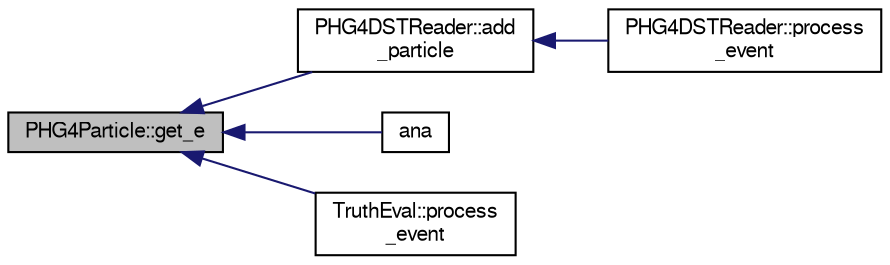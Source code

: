 digraph "PHG4Particle::get_e"
{
  bgcolor="transparent";
  edge [fontname="FreeSans",fontsize="10",labelfontname="FreeSans",labelfontsize="10"];
  node [fontname="FreeSans",fontsize="10",shape=record];
  rankdir="LR";
  Node1 [label="PHG4Particle::get_e",height=0.2,width=0.4,color="black", fillcolor="grey75", style="filled" fontcolor="black"];
  Node1 -> Node2 [dir="back",color="midnightblue",fontsize="10",style="solid",fontname="FreeSans"];
  Node2 [label="PHG4DSTReader::add\l_particle",height=0.2,width=0.4,color="black",URL="$d4/dc9/classPHG4DSTReader.html#a800782dd1b7ce1294a4760d71f609708",tooltip="add a particle and associated vertex if _save_vertex "];
  Node2 -> Node3 [dir="back",color="midnightblue",fontsize="10",style="solid",fontname="FreeSans"];
  Node3 [label="PHG4DSTReader::process\l_event",height=0.2,width=0.4,color="black",URL="$d4/dc9/classPHG4DSTReader.html#aa32c5027cd9c3e4d667a0e84d7243412",tooltip="event processing method "];
  Node1 -> Node4 [dir="back",color="midnightblue",fontsize="10",style="solid",fontname="FreeSans"];
  Node4 [label="ana",height=0.2,width=0.4,color="black",URL="$d9/dd2/Pythia8Demo_2ana_8C.html#a24b637aefa84c667b63905e9be5a8f69"];
  Node1 -> Node5 [dir="back",color="midnightblue",fontsize="10",style="solid",fontname="FreeSans"];
  Node5 [label="TruthEval::process\l_event",height=0.2,width=0.4,color="black",URL="$df/d39/classTruthEval.html#a81f42e26bc57120814b56c5241c495e3"];
}
